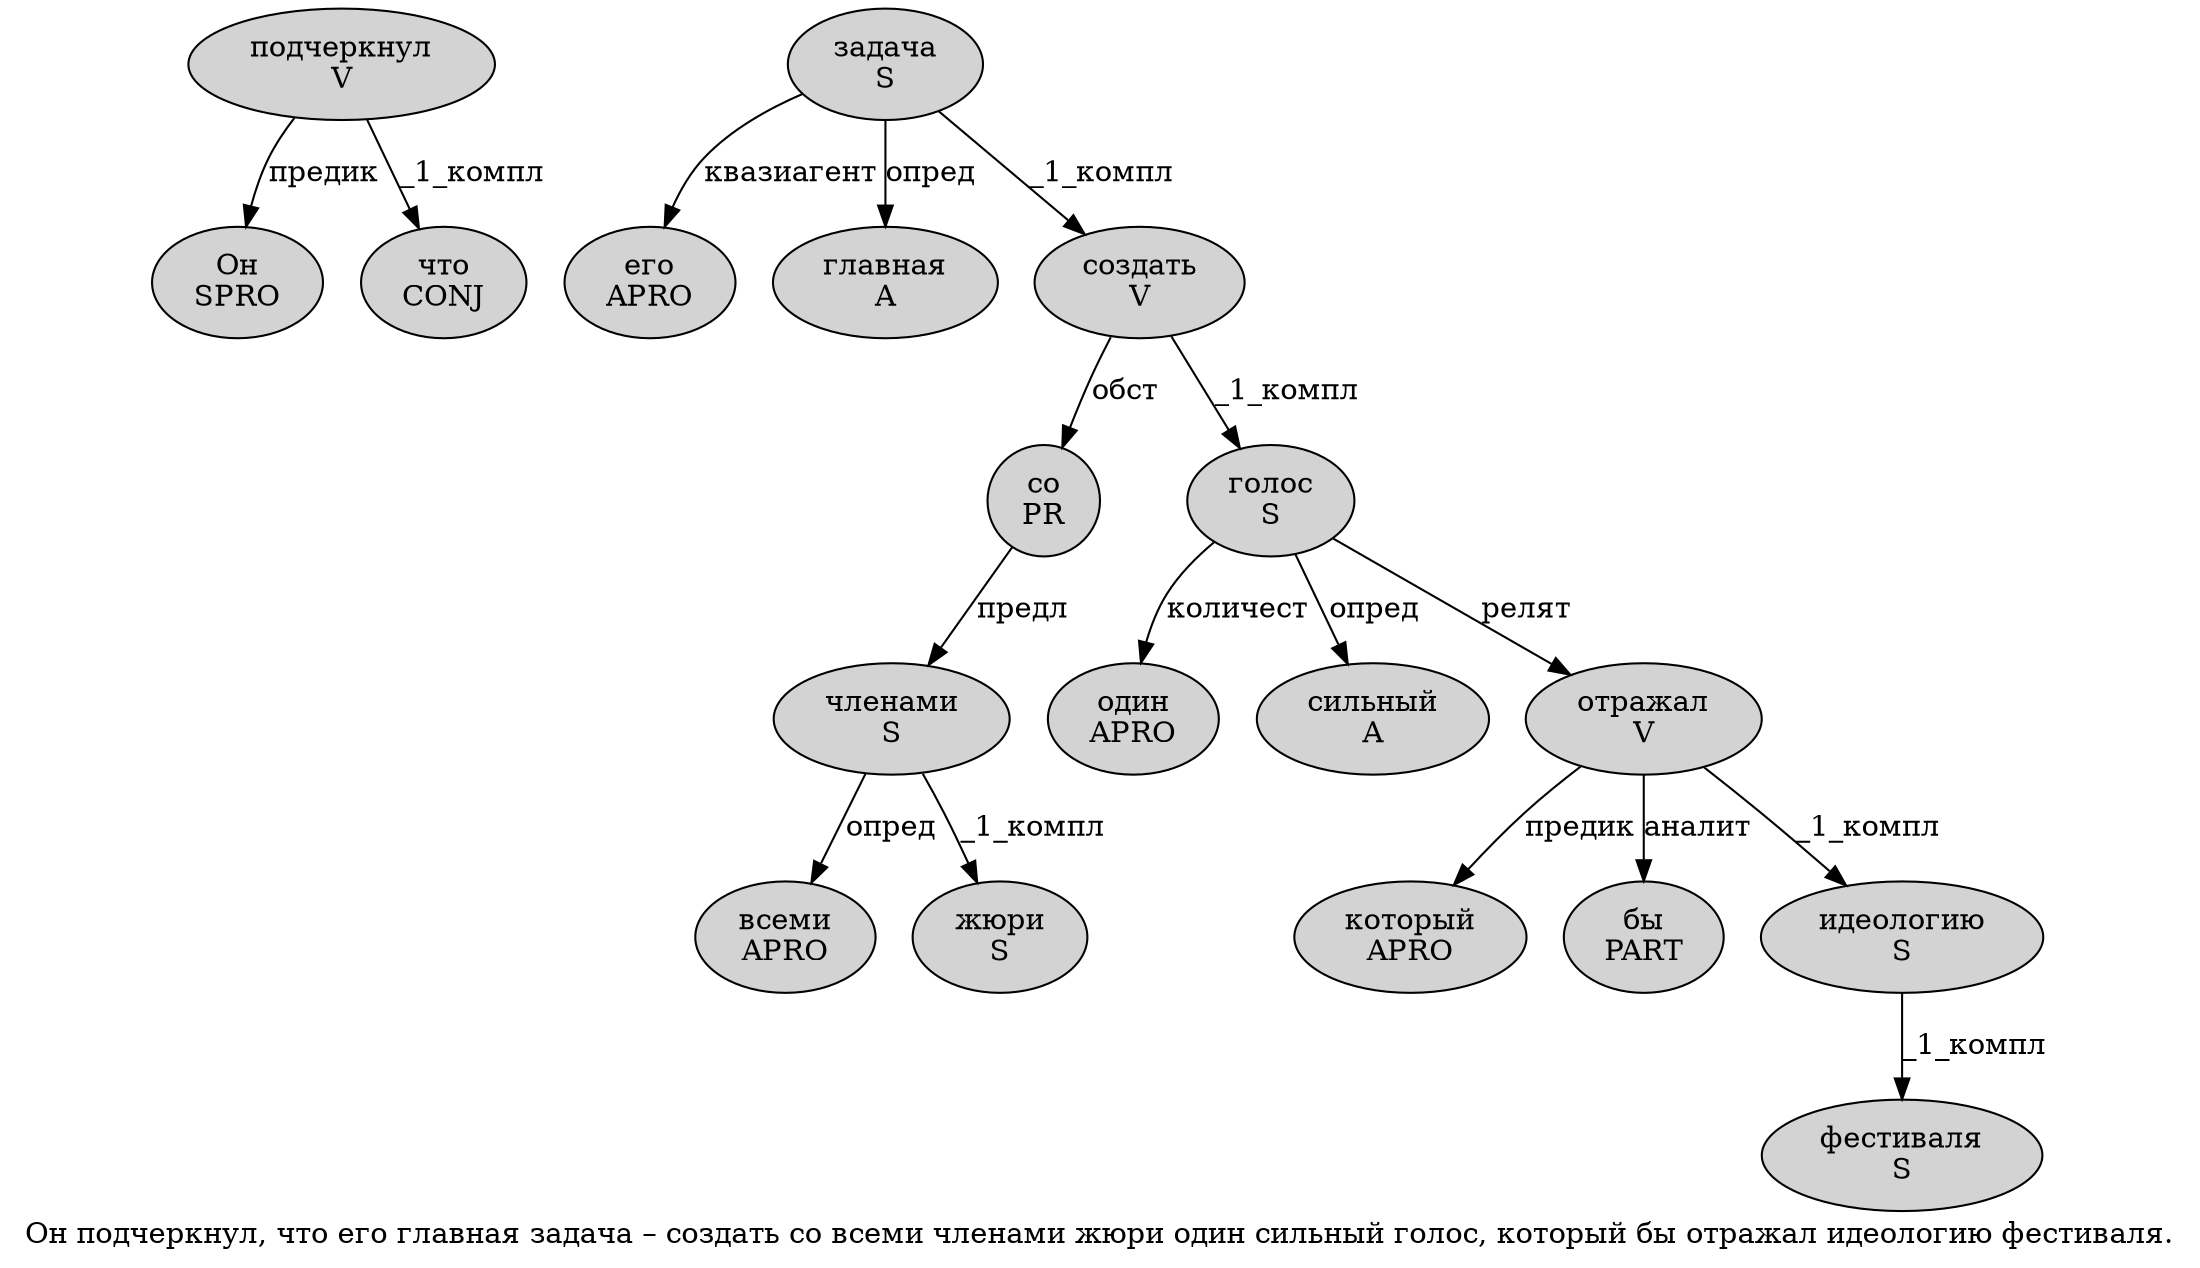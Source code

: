 digraph SENTENCE_603 {
	graph [label="Он подчеркнул, что его главная задача – создать со всеми членами жюри один сильный голос, который бы отражал идеологию фестиваля."]
	node [style=filled]
		0 [label="Он
SPRO" color="" fillcolor=lightgray penwidth=1 shape=ellipse]
		1 [label="подчеркнул
V" color="" fillcolor=lightgray penwidth=1 shape=ellipse]
		3 [label="что
CONJ" color="" fillcolor=lightgray penwidth=1 shape=ellipse]
		4 [label="его
APRO" color="" fillcolor=lightgray penwidth=1 shape=ellipse]
		5 [label="главная
A" color="" fillcolor=lightgray penwidth=1 shape=ellipse]
		6 [label="задача
S" color="" fillcolor=lightgray penwidth=1 shape=ellipse]
		8 [label="создать
V" color="" fillcolor=lightgray penwidth=1 shape=ellipse]
		9 [label="со
PR" color="" fillcolor=lightgray penwidth=1 shape=ellipse]
		10 [label="всеми
APRO" color="" fillcolor=lightgray penwidth=1 shape=ellipse]
		11 [label="членами
S" color="" fillcolor=lightgray penwidth=1 shape=ellipse]
		12 [label="жюри
S" color="" fillcolor=lightgray penwidth=1 shape=ellipse]
		13 [label="один
APRO" color="" fillcolor=lightgray penwidth=1 shape=ellipse]
		14 [label="сильный
A" color="" fillcolor=lightgray penwidth=1 shape=ellipse]
		15 [label="голос
S" color="" fillcolor=lightgray penwidth=1 shape=ellipse]
		17 [label="который
APRO" color="" fillcolor=lightgray penwidth=1 shape=ellipse]
		18 [label="бы
PART" color="" fillcolor=lightgray penwidth=1 shape=ellipse]
		19 [label="отражал
V" color="" fillcolor=lightgray penwidth=1 shape=ellipse]
		20 [label="идеологию
S" color="" fillcolor=lightgray penwidth=1 shape=ellipse]
		21 [label="фестиваля
S" color="" fillcolor=lightgray penwidth=1 shape=ellipse]
			1 -> 0 [label="предик"]
			1 -> 3 [label="_1_компл"]
			8 -> 9 [label="обст"]
			8 -> 15 [label="_1_компл"]
			9 -> 11 [label="предл"]
			15 -> 13 [label="количест"]
			15 -> 14 [label="опред"]
			15 -> 19 [label="релят"]
			20 -> 21 [label="_1_компл"]
			11 -> 10 [label="опред"]
			11 -> 12 [label="_1_компл"]
			19 -> 17 [label="предик"]
			19 -> 18 [label="аналит"]
			19 -> 20 [label="_1_компл"]
			6 -> 4 [label="квазиагент"]
			6 -> 5 [label="опред"]
			6 -> 8 [label="_1_компл"]
}